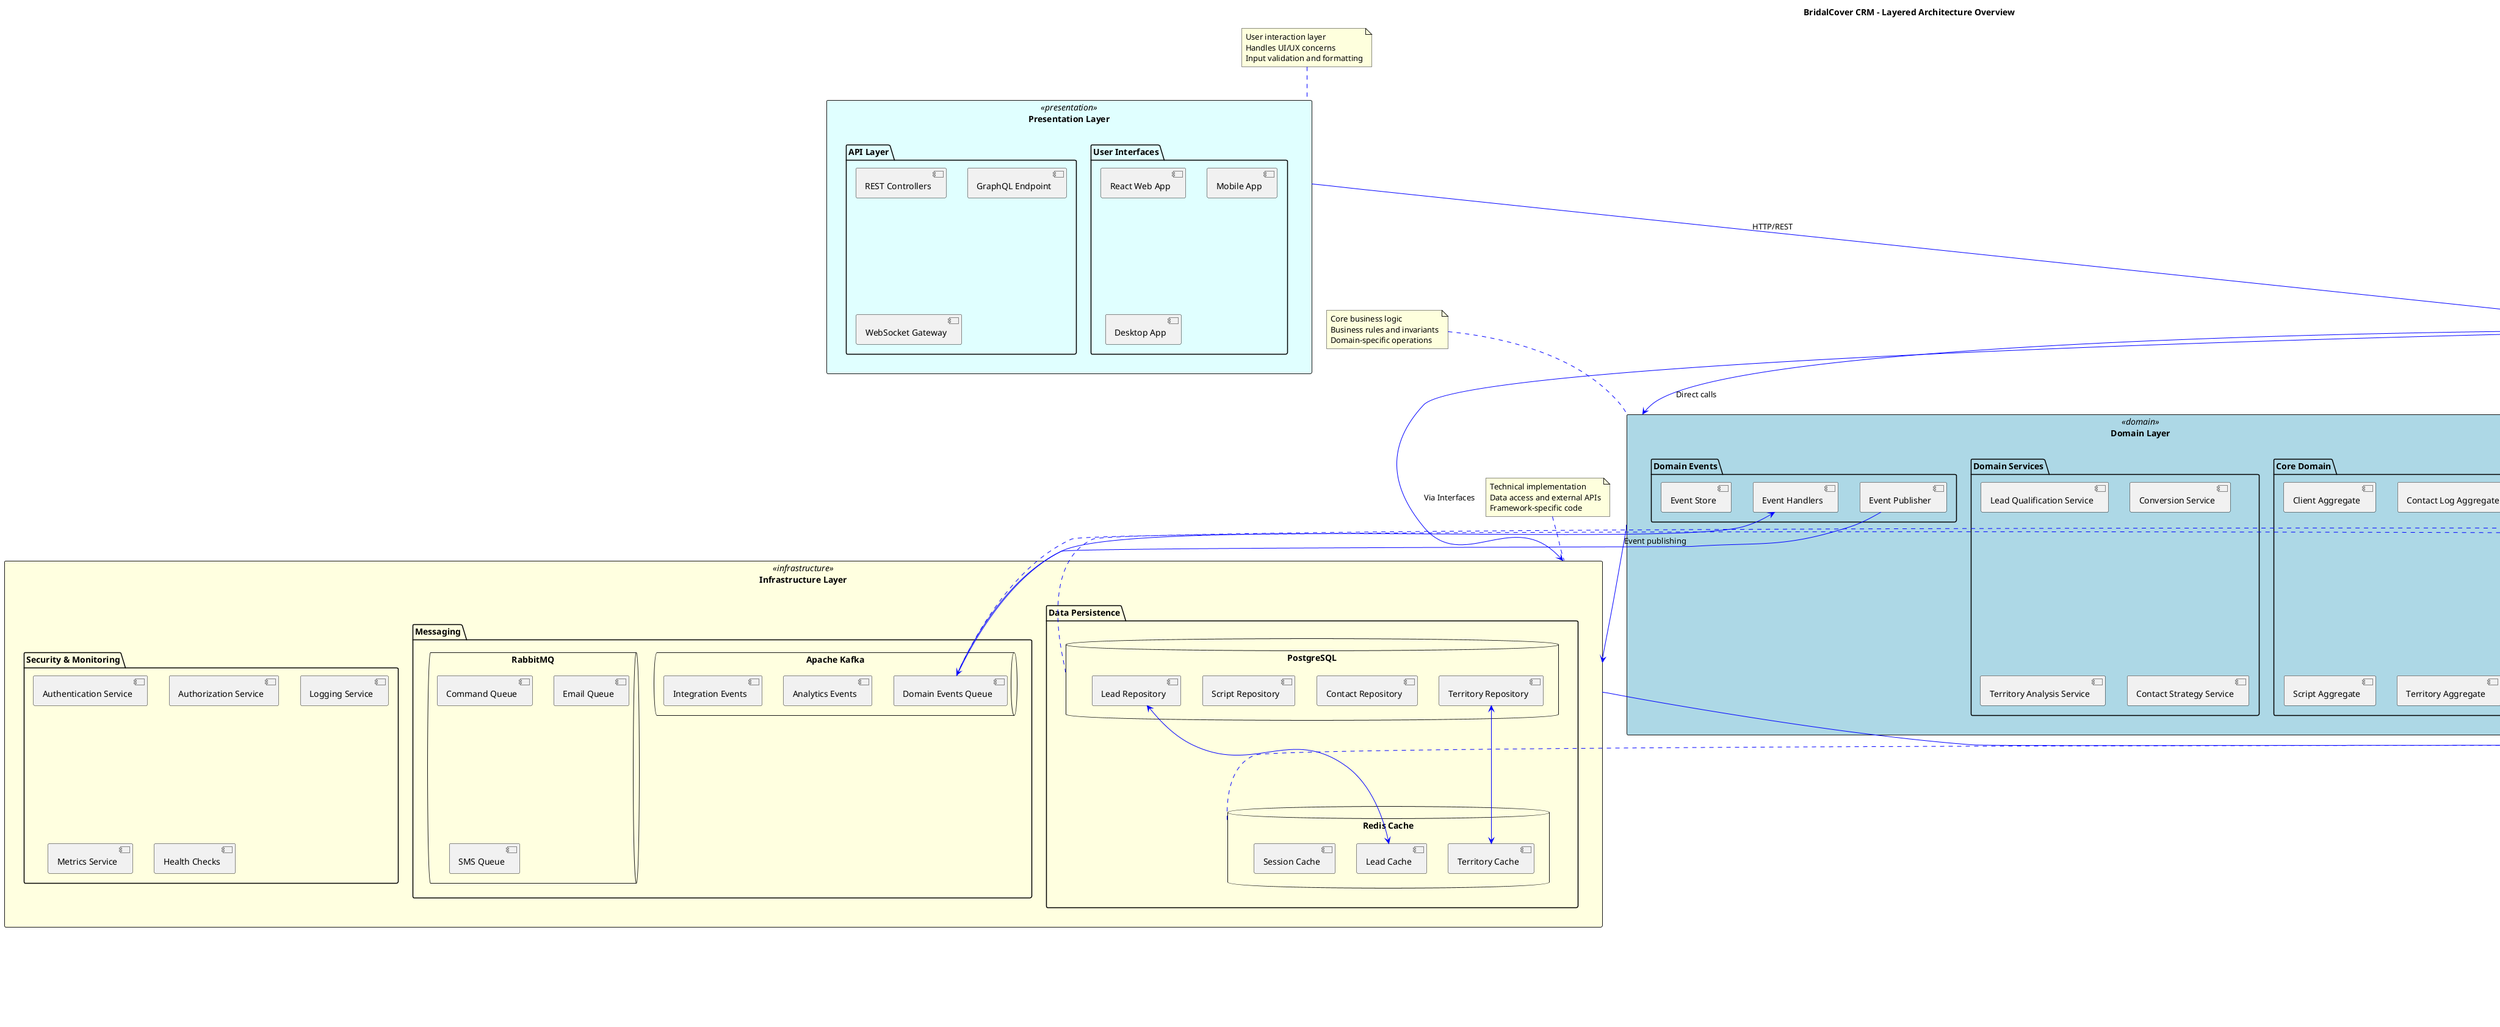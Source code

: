 @startuml BridalCover CRM - Architecture Overview

title BridalCover CRM - Layered Architecture Overview

skinparam rectangle {
    BackgroundColor<<presentation>> LightCyan
    BackgroundColor<<application>> LightGreen
    BackgroundColor<<domain>> LightBlue
    BackgroundColor<<infrastructure>> LightYellow
    BackgroundColor<<external>> LightPink
}

skinparam arrow {
    Color Blue
}

!define LAYER rectangle

' Presentation Layer
LAYER "Presentation Layer" <<presentation>> {
    package "User Interfaces" {
        [React Web App]
        [Mobile App]
        [Desktop App]
    }
    
    package "API Layer" {
        [REST Controllers]
        [GraphQL Endpoint]
        [WebSocket Gateway]
    }
}

' Application Layer  
LAYER "Application Layer" <<application>> {
    package "Lead Management" {
        [Lead Use Cases]
        [Client Use Cases]
        [Conversion Use Cases]
    }
    
    package "Sales Execution" {
        [Contact Use Cases]
        [Script Use Cases]
        [Follow-up Use Cases]
    }
    
    package "Analytics" {
        [Territory Use Cases]
        [Density Use Cases]
        [Reporting Use Cases]
    }
    
    package "Integration" {
        [Import Use Cases]
        [Validation Use Cases]
        [Sync Use Cases]
    }
}

' Domain Layer
LAYER "Domain Layer" <<domain>> {
    package "Core Domain" {
        [Lead Aggregate]
        [Client Aggregate]
        [Contact Log Aggregate]
        [Script Aggregate]
        [Territory Aggregate]
    }
    
    package "Domain Services" {
        [Lead Qualification Service]
        [Conversion Service]
        [Territory Analysis Service]
        [Contact Strategy Service]
    }
    
    package "Domain Events" {
        [Event Publisher]
        [Event Handlers]
        [Event Store]
    }
}

' Infrastructure Layer
LAYER "Infrastructure Layer" <<infrastructure>> {
    package "Data Persistence" {
        database "PostgreSQL" {
            [Lead Repository]
            [Contact Repository] 
            [Script Repository]
            [Territory Repository]
        }
        
        database "Redis Cache" {
            [Lead Cache]
            [Territory Cache]
            [Session Cache]
        }
    }
    
    package "Messaging" {
        queue "Apache Kafka" {
            [Domain Events Queue]
            [Analytics Events]
            [Integration Events]
        }
        
        queue "RabbitMQ" {
            [Command Queue]
            [Email Queue]
            [SMS Queue]
        }
    }
    
    package "Security & Monitoring" {
        [Authentication Service]
        [Authorization Service]
        [Logging Service]
        [Metrics Service]
        [Health Checks]
    }
}

' External Services Layer
LAYER "External Services" <<external>> {
    package "Google Services" {
        cloud "Google Places API"
        cloud "Google Maps API"
        cloud "Google Geocoding API"
    }
    
    package "Communication" {
        cloud "Email Service Provider"
        cloud "SMS Gateway"
        cloud "WhatsApp Business API"
    }
    
    package "Monitoring" {
        cloud "Application Insights"
        cloud "Log Analytics"
        cloud "Error Tracking"
    }
}

' Layer Dependencies (Downward only)
"Presentation Layer" --> "Application Layer" : HTTP/REST
"Application Layer" --> "Domain Layer" : Direct calls
"Application Layer" --> "Infrastructure Layer" : Via Interfaces
"Domain Layer" --> "Infrastructure Layer" : Event publishing
"Infrastructure Layer" --> "External Services" : API calls

' Horizontal Communication within layers
[Lead Use Cases] <--> [Contact Use Cases] : Domain Events
[Territory Use Cases] <--> [Lead Use Cases] : Analytics Events
[Import Use Cases] --> [Lead Use Cases] : New Leads

' Event Flow
[Event Publisher] --> [Domain Events Queue]
[Domain Events Queue] --> [Event Handlers]

' Cache Flow  
[Lead Repository] <--> [Lead Cache]
[Territory Repository] <--> [Territory Cache]

' External Integration Flow
[Import Use Cases] --> "Google Places API"
[Contact Use Cases] --> "Email Service Provider"
[Contact Use Cases] --> "SMS Gateway"
[Territory Use Cases] --> "Google Maps API"

note top of "Presentation Layer" : User interaction layer\nHandles UI/UX concerns\nInput validation and formatting

note top of "Application Layer" : Business use cases\nOrchestrates domain operations\nTransaction boundaries

note top of "Domain Layer" : Core business logic\nBusiness rules and invariants\nDomain-specific operations

note top of "Infrastructure Layer" : Technical implementation\nData access and external APIs\nFramework-specific code

note bottom of "External Services" : Third-party integrations\nCloud services\nExternal APIs

note right of [Lead Aggregate] : Rich domain model\nEncapsulates business rules\nMaintains consistency

note right of [Domain Events Queue] : Asynchronous communication\nDecouples bounded contexts\nEnables event sourcing

note left of "PostgreSQL" : ACID compliance\nRelational data integrity\nComplex queries support

note left of "Redis Cache" : High-performance caching\nSession management\nReal-time data

@enduml 